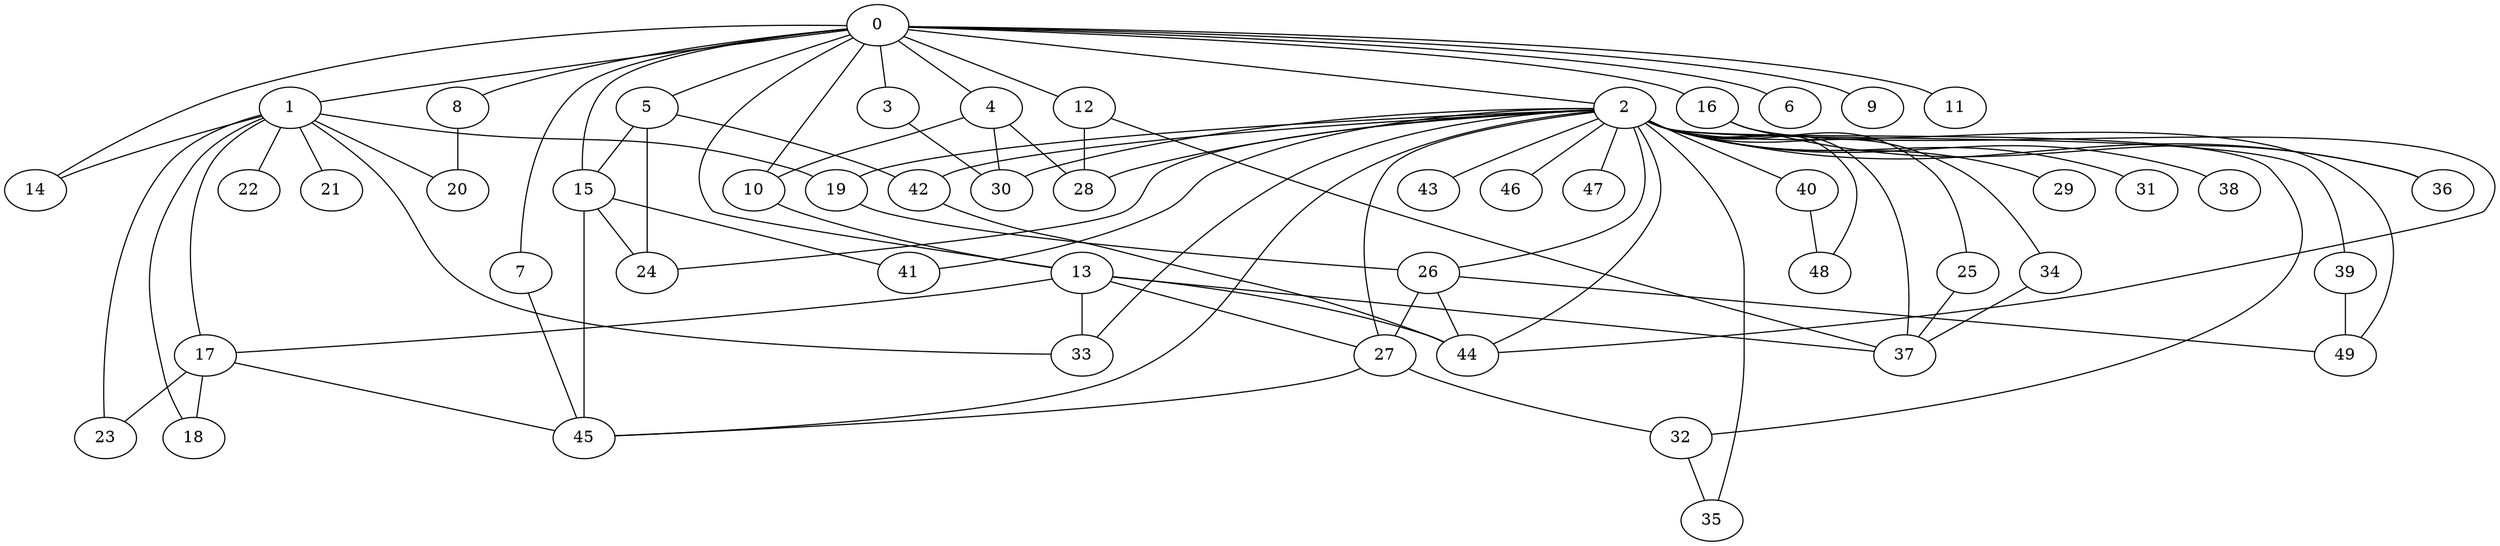 
graph graphname {
    0 -- 1
0 -- 2
0 -- 3
0 -- 4
0 -- 5
0 -- 6
0 -- 7
0 -- 8
0 -- 9
0 -- 10
0 -- 11
0 -- 12
0 -- 13
0 -- 14
0 -- 15
0 -- 16
1 -- 17
1 -- 18
1 -- 19
1 -- 20
1 -- 21
1 -- 22
1 -- 23
1 -- 14
1 -- 33
2 -- 24
2 -- 25
2 -- 26
2 -- 27
2 -- 28
2 -- 29
2 -- 30
2 -- 31
2 -- 32
2 -- 33
2 -- 34
2 -- 35
2 -- 36
2 -- 37
2 -- 38
2 -- 39
2 -- 40
2 -- 41
2 -- 42
2 -- 43
2 -- 44
2 -- 45
2 -- 46
2 -- 47
2 -- 48
2 -- 49
2 -- 19
3 -- 30
4 -- 10
4 -- 28
4 -- 30
5 -- 42
5 -- 15
5 -- 24
7 -- 45
8 -- 20
10 -- 13
12 -- 37
12 -- 28
13 -- 33
13 -- 37
13 -- 17
13 -- 44
13 -- 27
15 -- 41
15 -- 45
15 -- 24
16 -- 36
16 -- 44
17 -- 23
17 -- 45
17 -- 18
19 -- 26
25 -- 37
26 -- 49
26 -- 44
26 -- 27
27 -- 45
27 -- 32
32 -- 35
34 -- 37
39 -- 49
40 -- 48
42 -- 44

}
